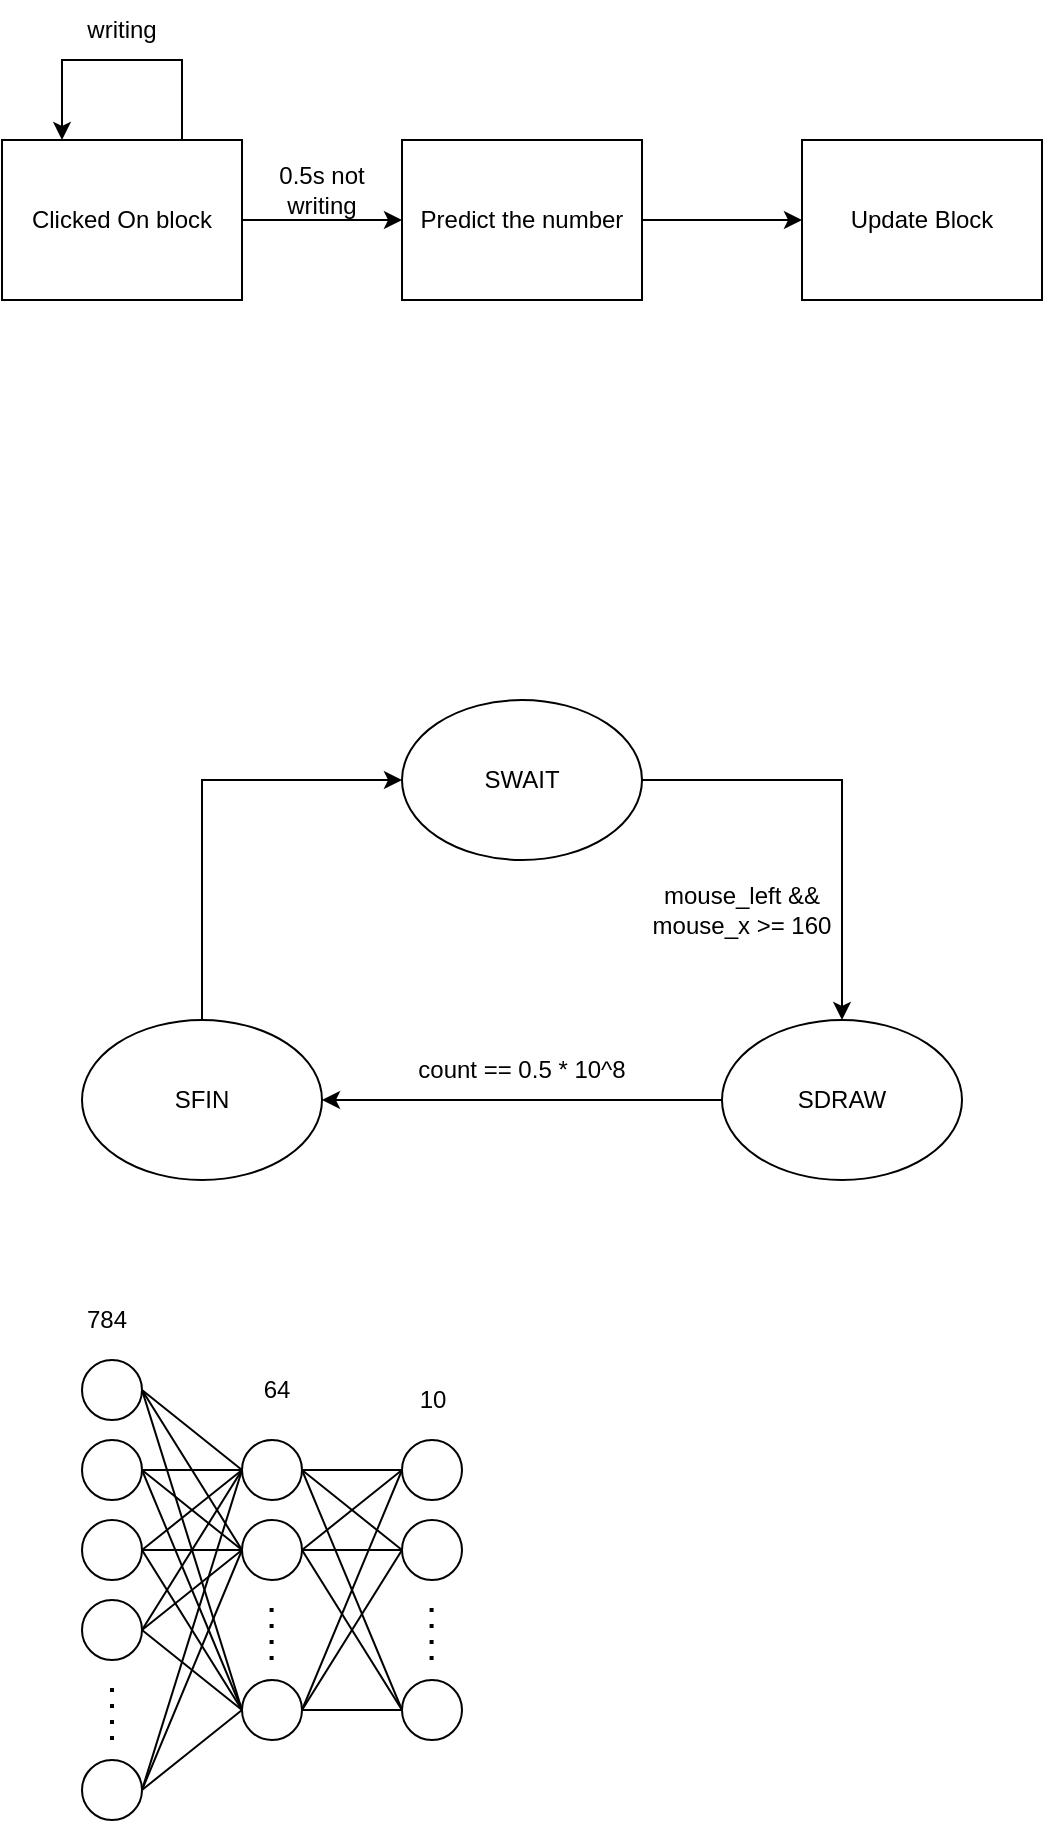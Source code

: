 <mxfile version="15.8.4" type="device" pages="4"><diagram id="uZ_nugMcRNgn9wQSMeLA" name="第1頁"><mxGraphModel dx="1102" dy="865" grid="1" gridSize="10" guides="1" tooltips="1" connect="1" arrows="1" fold="1" page="1" pageScale="1" pageWidth="827" pageHeight="1169" math="0" shadow="0"><root><mxCell id="0"/><mxCell id="1" parent="0"/><mxCell id="Yl3fGqWRJbB92YUmIkMQ-7" style="edgeStyle=orthogonalEdgeStyle;rounded=0;orthogonalLoop=1;jettySize=auto;html=1;exitX=1;exitY=0.5;exitDx=0;exitDy=0;entryX=0;entryY=0.5;entryDx=0;entryDy=0;" parent="1" source="Yl3fGqWRJbB92YUmIkMQ-3" target="Yl3fGqWRJbB92YUmIkMQ-6" edge="1"><mxGeometry relative="1" as="geometry"/></mxCell><mxCell id="Yl3fGqWRJbB92YUmIkMQ-3" value="Clicked On block" style="rounded=0;whiteSpace=wrap;html=1;" parent="1" vertex="1"><mxGeometry x="160" y="160" width="120" height="80" as="geometry"/></mxCell><mxCell id="Yl3fGqWRJbB92YUmIkMQ-4" style="edgeStyle=orthogonalEdgeStyle;rounded=0;orthogonalLoop=1;jettySize=auto;html=1;exitX=0.75;exitY=0;exitDx=0;exitDy=0;entryX=0.25;entryY=0;entryDx=0;entryDy=0;" parent="1" source="Yl3fGqWRJbB92YUmIkMQ-3" target="Yl3fGqWRJbB92YUmIkMQ-3" edge="1"><mxGeometry relative="1" as="geometry"><Array as="points"><mxPoint x="250" y="120"/><mxPoint x="190" y="120"/></Array></mxGeometry></mxCell><mxCell id="Yl3fGqWRJbB92YUmIkMQ-5" value="writing" style="text;html=1;strokeColor=none;fillColor=none;align=center;verticalAlign=middle;whiteSpace=wrap;rounded=0;" parent="1" vertex="1"><mxGeometry x="190" y="90" width="60" height="30" as="geometry"/></mxCell><mxCell id="Yl3fGqWRJbB92YUmIkMQ-10" style="edgeStyle=orthogonalEdgeStyle;rounded=0;orthogonalLoop=1;jettySize=auto;html=1;exitX=1;exitY=0.5;exitDx=0;exitDy=0;entryX=0;entryY=0.5;entryDx=0;entryDy=0;" parent="1" source="Yl3fGqWRJbB92YUmIkMQ-6" target="Yl3fGqWRJbB92YUmIkMQ-9" edge="1"><mxGeometry relative="1" as="geometry"/></mxCell><mxCell id="Yl3fGqWRJbB92YUmIkMQ-6" value="Predict the number" style="rounded=0;whiteSpace=wrap;html=1;" parent="1" vertex="1"><mxGeometry x="360" y="160" width="120" height="80" as="geometry"/></mxCell><mxCell id="Yl3fGqWRJbB92YUmIkMQ-8" value="0.5s not&lt;br&gt;writing" style="text;html=1;strokeColor=none;fillColor=none;align=center;verticalAlign=middle;whiteSpace=wrap;rounded=0;" parent="1" vertex="1"><mxGeometry x="290" y="170" width="60" height="30" as="geometry"/></mxCell><mxCell id="Yl3fGqWRJbB92YUmIkMQ-9" value="Update Block" style="rounded=0;whiteSpace=wrap;html=1;" parent="1" vertex="1"><mxGeometry x="560" y="160" width="120" height="80" as="geometry"/></mxCell><mxCell id="bsn4GVokDagXIQXkHYak-4" style="edgeStyle=orthogonalEdgeStyle;rounded=0;orthogonalLoop=1;jettySize=auto;html=1;exitX=1;exitY=0.5;exitDx=0;exitDy=0;entryX=0.5;entryY=0;entryDx=0;entryDy=0;endArrow=classic;endFill=1;" parent="1" source="bsn4GVokDagXIQXkHYak-1" target="bsn4GVokDagXIQXkHYak-3" edge="1"><mxGeometry relative="1" as="geometry"/></mxCell><mxCell id="bsn4GVokDagXIQXkHYak-1" value="SWAIT" style="ellipse;whiteSpace=wrap;html=1;align=center;" parent="1" vertex="1"><mxGeometry x="360" y="440" width="120" height="80" as="geometry"/></mxCell><mxCell id="bsn4GVokDagXIQXkHYak-6" style="edgeStyle=orthogonalEdgeStyle;rounded=0;orthogonalLoop=1;jettySize=auto;html=1;exitX=0.5;exitY=0;exitDx=0;exitDy=0;entryX=0;entryY=0.5;entryDx=0;entryDy=0;endArrow=classic;endFill=1;" parent="1" source="bsn4GVokDagXIQXkHYak-2" target="bsn4GVokDagXIQXkHYak-1" edge="1"><mxGeometry relative="1" as="geometry"/></mxCell><mxCell id="bsn4GVokDagXIQXkHYak-2" value="SFIN" style="ellipse;whiteSpace=wrap;html=1;align=center;" parent="1" vertex="1"><mxGeometry x="200" y="600" width="120" height="80" as="geometry"/></mxCell><mxCell id="bsn4GVokDagXIQXkHYak-5" style="edgeStyle=orthogonalEdgeStyle;rounded=0;orthogonalLoop=1;jettySize=auto;html=1;exitX=0;exitY=0.5;exitDx=0;exitDy=0;entryX=1;entryY=0.5;entryDx=0;entryDy=0;endArrow=classic;endFill=1;" parent="1" source="bsn4GVokDagXIQXkHYak-3" target="bsn4GVokDagXIQXkHYak-2" edge="1"><mxGeometry relative="1" as="geometry"/></mxCell><mxCell id="bsn4GVokDagXIQXkHYak-3" value="SDRAW" style="ellipse;whiteSpace=wrap;html=1;align=center;" parent="1" vertex="1"><mxGeometry x="520" y="600" width="120" height="80" as="geometry"/></mxCell><mxCell id="bsn4GVokDagXIQXkHYak-7" value="mouse_left &amp;amp;&amp;amp;&lt;br&gt;mouse_x &amp;gt;= 160" style="text;html=1;strokeColor=none;fillColor=none;align=center;verticalAlign=middle;whiteSpace=wrap;rounded=0;" parent="1" vertex="1"><mxGeometry x="480" y="530" width="100" height="30" as="geometry"/></mxCell><mxCell id="bsn4GVokDagXIQXkHYak-8" value="count == 0.5 * 10^8" style="text;html=1;strokeColor=none;fillColor=none;align=center;verticalAlign=middle;whiteSpace=wrap;rounded=0;" parent="1" vertex="1"><mxGeometry x="360" y="610" width="120" height="30" as="geometry"/></mxCell><mxCell id="bsn4GVokDagXIQXkHYak-27" style="rounded=0;orthogonalLoop=1;jettySize=auto;html=1;exitX=1;exitY=0.5;exitDx=0;exitDy=0;entryX=0;entryY=0.5;entryDx=0;entryDy=0;endArrow=none;endFill=0;" parent="1" source="bsn4GVokDagXIQXkHYak-10" target="bsn4GVokDagXIQXkHYak-17" edge="1"><mxGeometry relative="1" as="geometry"/></mxCell><mxCell id="bsn4GVokDagXIQXkHYak-32" style="edgeStyle=none;rounded=0;orthogonalLoop=1;jettySize=auto;html=1;exitX=1;exitY=0.5;exitDx=0;exitDy=0;entryX=0;entryY=0.5;entryDx=0;entryDy=0;endArrow=none;endFill=0;" parent="1" source="bsn4GVokDagXIQXkHYak-10" target="bsn4GVokDagXIQXkHYak-18" edge="1"><mxGeometry relative="1" as="geometry"/></mxCell><mxCell id="bsn4GVokDagXIQXkHYak-33" style="edgeStyle=none;rounded=0;orthogonalLoop=1;jettySize=auto;html=1;exitX=1;exitY=0.5;exitDx=0;exitDy=0;entryX=0;entryY=0.5;entryDx=0;entryDy=0;endArrow=none;endFill=0;" parent="1" source="bsn4GVokDagXIQXkHYak-10" target="bsn4GVokDagXIQXkHYak-20" edge="1"><mxGeometry relative="1" as="geometry"/></mxCell><mxCell id="bsn4GVokDagXIQXkHYak-10" value="" style="ellipse;whiteSpace=wrap;html=1;aspect=fixed;align=center;" parent="1" vertex="1"><mxGeometry x="200" y="770" width="30" height="30" as="geometry"/></mxCell><mxCell id="bsn4GVokDagXIQXkHYak-28" style="edgeStyle=none;rounded=0;orthogonalLoop=1;jettySize=auto;html=1;exitX=1;exitY=0.5;exitDx=0;exitDy=0;entryX=0;entryY=0.5;entryDx=0;entryDy=0;endArrow=none;endFill=0;" parent="1" source="bsn4GVokDagXIQXkHYak-11" target="bsn4GVokDagXIQXkHYak-18" edge="1"><mxGeometry relative="1" as="geometry"/></mxCell><mxCell id="bsn4GVokDagXIQXkHYak-34" style="edgeStyle=none;rounded=0;orthogonalLoop=1;jettySize=auto;html=1;exitX=1;exitY=0.5;exitDx=0;exitDy=0;entryX=0;entryY=0.5;entryDx=0;entryDy=0;endArrow=none;endFill=0;" parent="1" source="bsn4GVokDagXIQXkHYak-11" target="bsn4GVokDagXIQXkHYak-17" edge="1"><mxGeometry relative="1" as="geometry"/></mxCell><mxCell id="bsn4GVokDagXIQXkHYak-35" style="edgeStyle=none;rounded=0;orthogonalLoop=1;jettySize=auto;html=1;exitX=1;exitY=0.5;exitDx=0;exitDy=0;entryX=0;entryY=0.5;entryDx=0;entryDy=0;endArrow=none;endFill=0;" parent="1" source="bsn4GVokDagXIQXkHYak-11" target="bsn4GVokDagXIQXkHYak-20" edge="1"><mxGeometry relative="1" as="geometry"/></mxCell><mxCell id="bsn4GVokDagXIQXkHYak-11" value="" style="ellipse;whiteSpace=wrap;html=1;aspect=fixed;align=center;" parent="1" vertex="1"><mxGeometry x="200" y="810" width="30" height="30" as="geometry"/></mxCell><mxCell id="bsn4GVokDagXIQXkHYak-12" value="" style="ellipse;whiteSpace=wrap;html=1;aspect=fixed;align=center;" parent="1" vertex="1"><mxGeometry x="200" y="850" width="30" height="30" as="geometry"/></mxCell><mxCell id="bsn4GVokDagXIQXkHYak-13" value="" style="ellipse;whiteSpace=wrap;html=1;aspect=fixed;align=center;" parent="1" vertex="1"><mxGeometry x="200" y="890" width="30" height="30" as="geometry"/></mxCell><mxCell id="bsn4GVokDagXIQXkHYak-16" value="" style="ellipse;whiteSpace=wrap;html=1;aspect=fixed;align=center;" parent="1" vertex="1"><mxGeometry x="200" y="970" width="30" height="30" as="geometry"/></mxCell><mxCell id="bsn4GVokDagXIQXkHYak-31" style="edgeStyle=none;rounded=0;orthogonalLoop=1;jettySize=auto;html=1;exitX=0;exitY=0.5;exitDx=0;exitDy=0;entryX=1;entryY=0.5;entryDx=0;entryDy=0;endArrow=none;endFill=0;" parent="1" source="bsn4GVokDagXIQXkHYak-17" target="bsn4GVokDagXIQXkHYak-12" edge="1"><mxGeometry relative="1" as="geometry"/></mxCell><mxCell id="bsn4GVokDagXIQXkHYak-36" style="edgeStyle=none;rounded=0;orthogonalLoop=1;jettySize=auto;html=1;exitX=0;exitY=0.5;exitDx=0;exitDy=0;entryX=1;entryY=0.5;entryDx=0;entryDy=0;endArrow=none;endFill=0;" parent="1" source="bsn4GVokDagXIQXkHYak-17" target="bsn4GVokDagXIQXkHYak-13" edge="1"><mxGeometry relative="1" as="geometry"/></mxCell><mxCell id="bsn4GVokDagXIQXkHYak-37" style="edgeStyle=none;rounded=0;orthogonalLoop=1;jettySize=auto;html=1;exitX=0;exitY=0.5;exitDx=0;exitDy=0;entryX=1;entryY=0.5;entryDx=0;entryDy=0;endArrow=none;endFill=0;" parent="1" source="bsn4GVokDagXIQXkHYak-17" target="bsn4GVokDagXIQXkHYak-16" edge="1"><mxGeometry relative="1" as="geometry"/></mxCell><mxCell id="bsn4GVokDagXIQXkHYak-46" style="edgeStyle=none;rounded=0;orthogonalLoop=1;jettySize=auto;html=1;exitX=1;exitY=0.5;exitDx=0;exitDy=0;entryX=0;entryY=0.5;entryDx=0;entryDy=0;endArrow=none;endFill=0;" parent="1" source="bsn4GVokDagXIQXkHYak-17" target="bsn4GVokDagXIQXkHYak-21" edge="1"><mxGeometry relative="1" as="geometry"/></mxCell><mxCell id="bsn4GVokDagXIQXkHYak-47" style="edgeStyle=none;rounded=0;orthogonalLoop=1;jettySize=auto;html=1;exitX=1;exitY=0.5;exitDx=0;exitDy=0;entryX=0;entryY=0.5;entryDx=0;entryDy=0;endArrow=none;endFill=0;" parent="1" source="bsn4GVokDagXIQXkHYak-17" target="bsn4GVokDagXIQXkHYak-22" edge="1"><mxGeometry relative="1" as="geometry"/></mxCell><mxCell id="bsn4GVokDagXIQXkHYak-48" style="edgeStyle=none;rounded=0;orthogonalLoop=1;jettySize=auto;html=1;exitX=1;exitY=0.5;exitDx=0;exitDy=0;entryX=0;entryY=0.5;entryDx=0;entryDy=0;endArrow=none;endFill=0;" parent="1" source="bsn4GVokDagXIQXkHYak-17" target="bsn4GVokDagXIQXkHYak-23" edge="1"><mxGeometry relative="1" as="geometry"/></mxCell><mxCell id="bsn4GVokDagXIQXkHYak-17" value="" style="ellipse;whiteSpace=wrap;html=1;aspect=fixed;align=center;" parent="1" vertex="1"><mxGeometry x="280" y="810" width="30" height="30" as="geometry"/></mxCell><mxCell id="bsn4GVokDagXIQXkHYak-38" style="edgeStyle=none;rounded=0;orthogonalLoop=1;jettySize=auto;html=1;exitX=0;exitY=0.5;exitDx=0;exitDy=0;entryX=1;entryY=0.5;entryDx=0;entryDy=0;endArrow=none;endFill=0;" parent="1" source="bsn4GVokDagXIQXkHYak-18" target="bsn4GVokDagXIQXkHYak-12" edge="1"><mxGeometry relative="1" as="geometry"/></mxCell><mxCell id="bsn4GVokDagXIQXkHYak-41" style="edgeStyle=none;rounded=0;orthogonalLoop=1;jettySize=auto;html=1;exitX=0;exitY=0.5;exitDx=0;exitDy=0;entryX=1;entryY=0.5;entryDx=0;entryDy=0;endArrow=none;endFill=0;" parent="1" source="bsn4GVokDagXIQXkHYak-18" target="bsn4GVokDagXIQXkHYak-13" edge="1"><mxGeometry relative="1" as="geometry"/></mxCell><mxCell id="bsn4GVokDagXIQXkHYak-42" style="edgeStyle=none;rounded=0;orthogonalLoop=1;jettySize=auto;html=1;exitX=0;exitY=0.5;exitDx=0;exitDy=0;entryX=1;entryY=0.5;entryDx=0;entryDy=0;endArrow=none;endFill=0;" parent="1" source="bsn4GVokDagXIQXkHYak-18" target="bsn4GVokDagXIQXkHYak-16" edge="1"><mxGeometry relative="1" as="geometry"/></mxCell><mxCell id="bsn4GVokDagXIQXkHYak-49" style="edgeStyle=none;rounded=0;orthogonalLoop=1;jettySize=auto;html=1;exitX=1;exitY=0.5;exitDx=0;exitDy=0;entryX=0;entryY=0.5;entryDx=0;entryDy=0;endArrow=none;endFill=0;" parent="1" source="bsn4GVokDagXIQXkHYak-18" target="bsn4GVokDagXIQXkHYak-21" edge="1"><mxGeometry relative="1" as="geometry"/></mxCell><mxCell id="bsn4GVokDagXIQXkHYak-50" style="edgeStyle=none;rounded=0;orthogonalLoop=1;jettySize=auto;html=1;exitX=1;exitY=0.5;exitDx=0;exitDy=0;entryX=0;entryY=0.5;entryDx=0;entryDy=0;endArrow=none;endFill=0;" parent="1" source="bsn4GVokDagXIQXkHYak-18" target="bsn4GVokDagXIQXkHYak-22" edge="1"><mxGeometry relative="1" as="geometry"/></mxCell><mxCell id="bsn4GVokDagXIQXkHYak-51" style="edgeStyle=none;rounded=0;orthogonalLoop=1;jettySize=auto;html=1;exitX=1;exitY=0.5;exitDx=0;exitDy=0;entryX=0;entryY=0.5;entryDx=0;entryDy=0;endArrow=none;endFill=0;" parent="1" source="bsn4GVokDagXIQXkHYak-18" target="bsn4GVokDagXIQXkHYak-23" edge="1"><mxGeometry relative="1" as="geometry"/></mxCell><mxCell id="bsn4GVokDagXIQXkHYak-18" value="" style="ellipse;whiteSpace=wrap;html=1;aspect=fixed;align=center;" parent="1" vertex="1"><mxGeometry x="280" y="850" width="30" height="30" as="geometry"/></mxCell><mxCell id="bsn4GVokDagXIQXkHYak-43" style="edgeStyle=none;rounded=0;orthogonalLoop=1;jettySize=auto;html=1;exitX=0;exitY=0.5;exitDx=0;exitDy=0;entryX=1;entryY=0.5;entryDx=0;entryDy=0;endArrow=none;endFill=0;" parent="1" source="bsn4GVokDagXIQXkHYak-20" target="bsn4GVokDagXIQXkHYak-13" edge="1"><mxGeometry relative="1" as="geometry"/></mxCell><mxCell id="bsn4GVokDagXIQXkHYak-44" style="edgeStyle=none;rounded=0;orthogonalLoop=1;jettySize=auto;html=1;exitX=0;exitY=0.5;exitDx=0;exitDy=0;entryX=1;entryY=0.5;entryDx=0;entryDy=0;endArrow=none;endFill=0;" parent="1" source="bsn4GVokDagXIQXkHYak-20" target="bsn4GVokDagXIQXkHYak-12" edge="1"><mxGeometry relative="1" as="geometry"/></mxCell><mxCell id="bsn4GVokDagXIQXkHYak-45" style="edgeStyle=none;rounded=0;orthogonalLoop=1;jettySize=auto;html=1;exitX=0;exitY=0.5;exitDx=0;exitDy=0;entryX=1;entryY=0.5;entryDx=0;entryDy=0;endArrow=none;endFill=0;" parent="1" source="bsn4GVokDagXIQXkHYak-20" target="bsn4GVokDagXIQXkHYak-16" edge="1"><mxGeometry relative="1" as="geometry"/></mxCell><mxCell id="bsn4GVokDagXIQXkHYak-52" style="edgeStyle=none;rounded=0;orthogonalLoop=1;jettySize=auto;html=1;exitX=1;exitY=0.5;exitDx=0;exitDy=0;entryX=0;entryY=0.5;entryDx=0;entryDy=0;endArrow=none;endFill=0;" parent="1" source="bsn4GVokDagXIQXkHYak-20" target="bsn4GVokDagXIQXkHYak-23" edge="1"><mxGeometry relative="1" as="geometry"/></mxCell><mxCell id="bsn4GVokDagXIQXkHYak-53" style="edgeStyle=none;rounded=0;orthogonalLoop=1;jettySize=auto;html=1;exitX=1;exitY=0.5;exitDx=0;exitDy=0;entryX=0;entryY=0.5;entryDx=0;entryDy=0;endArrow=none;endFill=0;" parent="1" source="bsn4GVokDagXIQXkHYak-20" target="bsn4GVokDagXIQXkHYak-22" edge="1"><mxGeometry relative="1" as="geometry"/></mxCell><mxCell id="bsn4GVokDagXIQXkHYak-54" style="edgeStyle=none;rounded=0;orthogonalLoop=1;jettySize=auto;html=1;exitX=1;exitY=0.5;exitDx=0;exitDy=0;entryX=0;entryY=0.5;entryDx=0;entryDy=0;endArrow=none;endFill=0;" parent="1" source="bsn4GVokDagXIQXkHYak-20" target="bsn4GVokDagXIQXkHYak-21" edge="1"><mxGeometry relative="1" as="geometry"/></mxCell><mxCell id="bsn4GVokDagXIQXkHYak-20" value="" style="ellipse;whiteSpace=wrap;html=1;aspect=fixed;align=center;" parent="1" vertex="1"><mxGeometry x="280" y="930" width="30" height="30" as="geometry"/></mxCell><mxCell id="bsn4GVokDagXIQXkHYak-21" value="" style="ellipse;whiteSpace=wrap;html=1;aspect=fixed;align=center;" parent="1" vertex="1"><mxGeometry x="360" y="810" width="30" height="30" as="geometry"/></mxCell><mxCell id="bsn4GVokDagXIQXkHYak-22" value="" style="ellipse;whiteSpace=wrap;html=1;aspect=fixed;align=center;" parent="1" vertex="1"><mxGeometry x="360" y="850" width="30" height="30" as="geometry"/></mxCell><mxCell id="bsn4GVokDagXIQXkHYak-23" value="" style="ellipse;whiteSpace=wrap;html=1;aspect=fixed;align=center;" parent="1" vertex="1"><mxGeometry x="360" y="930" width="30" height="30" as="geometry"/></mxCell><mxCell id="bsn4GVokDagXIQXkHYak-24" value="" style="endArrow=none;dashed=1;html=1;dashPattern=1 3;strokeWidth=2;rounded=0;" parent="1" edge="1"><mxGeometry width="50" height="50" relative="1" as="geometry"><mxPoint x="215" y="960" as="sourcePoint"/><mxPoint x="215" y="930" as="targetPoint"/></mxGeometry></mxCell><mxCell id="bsn4GVokDagXIQXkHYak-25" value="" style="endArrow=none;dashed=1;html=1;dashPattern=1 3;strokeWidth=2;rounded=0;" parent="1" edge="1"><mxGeometry width="50" height="50" relative="1" as="geometry"><mxPoint x="294.8" y="920" as="sourcePoint"/><mxPoint x="294.8" y="890" as="targetPoint"/></mxGeometry></mxCell><mxCell id="bsn4GVokDagXIQXkHYak-26" value="" style="endArrow=none;dashed=1;html=1;dashPattern=1 3;strokeWidth=2;rounded=0;" parent="1" edge="1"><mxGeometry width="50" height="50" relative="1" as="geometry"><mxPoint x="374.8" y="920" as="sourcePoint"/><mxPoint x="374.8" y="890" as="targetPoint"/></mxGeometry></mxCell><mxCell id="bsn4GVokDagXIQXkHYak-55" value="784" style="text;html=1;strokeColor=none;fillColor=none;align=center;verticalAlign=middle;whiteSpace=wrap;rounded=0;" parent="1" vertex="1"><mxGeometry x="190" y="740" width="45" height="20" as="geometry"/></mxCell><mxCell id="bsn4GVokDagXIQXkHYak-56" value="64" style="text;html=1;strokeColor=none;fillColor=none;align=center;verticalAlign=middle;whiteSpace=wrap;rounded=0;" parent="1" vertex="1"><mxGeometry x="275" y="775" width="45" height="20" as="geometry"/></mxCell><mxCell id="bsn4GVokDagXIQXkHYak-57" value="10" style="text;html=1;strokeColor=none;fillColor=none;align=center;verticalAlign=middle;whiteSpace=wrap;rounded=0;" parent="1" vertex="1"><mxGeometry x="352.5" y="780" width="45" height="20" as="geometry"/></mxCell></root></mxGraphModel></diagram><diagram id="MfE-vGkzegpPQY3ybefm" name="第2頁"><mxGraphModel dx="1102" dy="865" grid="1" gridSize="10" guides="1" tooltips="1" connect="1" arrows="1" fold="1" page="1" pageScale="1" pageWidth="827" pageHeight="1169" math="0" shadow="0"><root><mxCell id="5IgZtNeHiROsO6S_adAN-0"/><mxCell id="5IgZtNeHiROsO6S_adAN-1" parent="5IgZtNeHiROsO6S_adAN-0"/><mxCell id="5IgZtNeHiROsO6S_adAN-2" value="Mouse&lt;br&gt;Track" style="rounded=0;whiteSpace=wrap;html=1;" parent="5IgZtNeHiROsO6S_adAN-1" vertex="1"><mxGeometry x="160" y="120" width="200" height="160" as="geometry"/></mxCell><mxCell id="5IgZtNeHiROsO6S_adAN-3" value="mouse_x" style="text;html=1;strokeColor=none;fillColor=none;align=left;verticalAlign=middle;whiteSpace=wrap;rounded=0;" parent="5IgZtNeHiROsO6S_adAN-1" vertex="1"><mxGeometry x="160" y="130" width="20" height="20" as="geometry"/></mxCell><mxCell id="5IgZtNeHiROsO6S_adAN-4" value="mouse_y" style="text;html=1;strokeColor=none;fillColor=none;align=left;verticalAlign=middle;whiteSpace=wrap;rounded=0;" parent="5IgZtNeHiROsO6S_adAN-1" vertex="1"><mxGeometry x="160" y="160" width="20" height="20" as="geometry"/></mxCell><mxCell id="5IgZtNeHiROsO6S_adAN-5" value="mouse_left" style="text;html=1;strokeColor=none;fillColor=none;align=left;verticalAlign=middle;whiteSpace=wrap;rounded=0;" parent="5IgZtNeHiROsO6S_adAN-1" vertex="1"><mxGeometry x="160" y="190" width="20" height="20" as="geometry"/></mxCell><mxCell id="5IgZtNeHiROsO6S_adAN-37" style="edgeStyle=orthogonalEdgeStyle;rounded=0;orthogonalLoop=1;jettySize=auto;html=1;exitX=1;exitY=0.5;exitDx=0;exitDy=0;entryX=0;entryY=0.5;entryDx=0;entryDy=0;endArrow=none;endFill=0;" parent="5IgZtNeHiROsO6S_adAN-1" source="5IgZtNeHiROsO6S_adAN-6" target="5IgZtNeHiROsO6S_adAN-30" edge="1"><mxGeometry relative="1" as="geometry"><Array as="points"><mxPoint x="410" y="150"/><mxPoint x="410" y="390"/></Array></mxGeometry></mxCell><mxCell id="5IgZtNeHiROsO6S_adAN-6" value="valid" style="text;html=1;strokeColor=none;fillColor=none;align=right;verticalAlign=middle;whiteSpace=wrap;rounded=0;" parent="5IgZtNeHiROsO6S_adAN-1" vertex="1"><mxGeometry x="340" y="140" width="20" height="20" as="geometry"/></mxCell><mxCell id="5IgZtNeHiROsO6S_adAN-38" style="edgeStyle=orthogonalEdgeStyle;rounded=0;orthogonalLoop=1;jettySize=auto;html=1;exitX=1;exitY=0.5;exitDx=0;exitDy=0;entryX=0;entryY=0.5;entryDx=0;entryDy=0;endArrow=none;endFill=0;" parent="5IgZtNeHiROsO6S_adAN-1" source="5IgZtNeHiROsO6S_adAN-7" target="5IgZtNeHiROsO6S_adAN-31" edge="1"><mxGeometry relative="1" as="geometry"/></mxCell><mxCell id="5IgZtNeHiROsO6S_adAN-7" value="track" style="text;html=1;strokeColor=none;fillColor=none;align=right;verticalAlign=middle;whiteSpace=wrap;rounded=0;" parent="5IgZtNeHiROsO6S_adAN-1" vertex="1"><mxGeometry x="340" y="160" width="20" height="20" as="geometry"/></mxCell><mxCell id="5IgZtNeHiROsO6S_adAN-8" value="block_x" style="text;html=1;strokeColor=none;fillColor=none;align=right;verticalAlign=middle;whiteSpace=wrap;rounded=0;" parent="5IgZtNeHiROsO6S_adAN-1" vertex="1"><mxGeometry x="340" y="180" width="20" height="20" as="geometry"/></mxCell><mxCell id="5IgZtNeHiROsO6S_adAN-9" value="block_y" style="text;html=1;strokeColor=none;fillColor=none;align=right;verticalAlign=middle;whiteSpace=wrap;rounded=0;" parent="5IgZtNeHiROsO6S_adAN-1" vertex="1"><mxGeometry x="340" y="200" width="20" height="20" as="geometry"/></mxCell><mxCell id="5IgZtNeHiROsO6S_adAN-34" style="edgeStyle=orthogonalEdgeStyle;rounded=0;orthogonalLoop=1;jettySize=auto;html=1;exitX=1;exitY=0.5;exitDx=0;exitDy=0;entryX=0;entryY=0.5;entryDx=0;entryDy=0;endArrow=none;endFill=0;" parent="5IgZtNeHiROsO6S_adAN-1" source="5IgZtNeHiROsO6S_adAN-10" target="5IgZtNeHiROsO6S_adAN-22" edge="1"><mxGeometry relative="1" as="geometry"><Array as="points"><mxPoint x="430" y="230"/><mxPoint x="430" y="215"/></Array></mxGeometry></mxCell><mxCell id="5IgZtNeHiROsO6S_adAN-10" value="block_x_pos" style="text;html=1;strokeColor=none;fillColor=none;align=right;verticalAlign=middle;whiteSpace=wrap;rounded=0;" parent="5IgZtNeHiROsO6S_adAN-1" vertex="1"><mxGeometry x="340" y="220" width="20" height="20" as="geometry"/></mxCell><mxCell id="5IgZtNeHiROsO6S_adAN-35" style="edgeStyle=orthogonalEdgeStyle;rounded=0;orthogonalLoop=1;jettySize=auto;html=1;exitX=1;exitY=0.5;exitDx=0;exitDy=0;entryX=0;entryY=0.5;entryDx=0;entryDy=0;endArrow=none;endFill=0;" parent="5IgZtNeHiROsO6S_adAN-1" source="5IgZtNeHiROsO6S_adAN-11" target="5IgZtNeHiROsO6S_adAN-23" edge="1"><mxGeometry relative="1" as="geometry"><Array as="points"><mxPoint x="430" y="250"/><mxPoint x="430" y="245"/></Array></mxGeometry></mxCell><mxCell id="5IgZtNeHiROsO6S_adAN-11" value="block_y_pos" style="text;html=1;strokeColor=none;fillColor=none;align=right;verticalAlign=middle;whiteSpace=wrap;rounded=0;" parent="5IgZtNeHiROsO6S_adAN-1" vertex="1"><mxGeometry x="340" y="240" width="20" height="20" as="geometry"/></mxCell><mxCell id="5IgZtNeHiROsO6S_adAN-12" value="clk" style="text;html=1;strokeColor=none;fillColor=none;align=center;verticalAlign=middle;whiteSpace=wrap;rounded=0;" parent="5IgZtNeHiROsO6S_adAN-1" vertex="1"><mxGeometry x="160" y="220" width="20" height="20" as="geometry"/></mxCell><mxCell id="5IgZtNeHiROsO6S_adAN-13" value="rst" style="text;html=1;strokeColor=none;fillColor=none;align=center;verticalAlign=middle;whiteSpace=wrap;rounded=0;" parent="5IgZtNeHiROsO6S_adAN-1" vertex="1"><mxGeometry x="160" y="250" width="20" height="20" as="geometry"/></mxCell><mxCell id="5IgZtNeHiROsO6S_adAN-14" value="Mouse&lt;br&gt;Track&lt;br&gt;Display" style="rounded=0;whiteSpace=wrap;html=1;align=center;" parent="5IgZtNeHiROsO6S_adAN-1" vertex="1"><mxGeometry x="480" y="120" width="200" height="160" as="geometry"/></mxCell><mxCell id="5IgZtNeHiROsO6S_adAN-20" value="rgb" style="text;html=1;strokeColor=none;fillColor=none;align=center;verticalAlign=middle;whiteSpace=wrap;rounded=0;" parent="5IgZtNeHiROsO6S_adAN-1" vertex="1"><mxGeometry x="660" y="150" width="20" height="20" as="geometry"/></mxCell><mxCell id="5IgZtNeHiROsO6S_adAN-21" value="en" style="text;html=1;strokeColor=none;fillColor=none;align=center;verticalAlign=middle;whiteSpace=wrap;rounded=0;" parent="5IgZtNeHiROsO6S_adAN-1" vertex="1"><mxGeometry x="660" y="180" width="20" height="20" as="geometry"/></mxCell><mxCell id="5IgZtNeHiROsO6S_adAN-22" value="block_x_pos" style="text;html=1;strokeColor=none;fillColor=none;align=left;verticalAlign=middle;whiteSpace=wrap;rounded=0;" parent="5IgZtNeHiROsO6S_adAN-1" vertex="1"><mxGeometry x="480" y="205" width="20" height="20" as="geometry"/></mxCell><mxCell id="5IgZtNeHiROsO6S_adAN-23" value="block_y_pos" style="text;html=1;strokeColor=none;fillColor=none;align=left;verticalAlign=middle;whiteSpace=wrap;rounded=0;" parent="5IgZtNeHiROsO6S_adAN-1" vertex="1"><mxGeometry x="480" y="235" width="20" height="20" as="geometry"/></mxCell><mxCell id="5IgZtNeHiROsO6S_adAN-25" value="h_count" style="text;html=1;strokeColor=none;fillColor=none;align=left;verticalAlign=middle;whiteSpace=wrap;rounded=0;" parent="5IgZtNeHiROsO6S_adAN-1" vertex="1"><mxGeometry x="480" y="145" width="20" height="20" as="geometry"/></mxCell><mxCell id="5IgZtNeHiROsO6S_adAN-26" value="v_count" style="text;html=1;strokeColor=none;fillColor=none;align=left;verticalAlign=middle;whiteSpace=wrap;rounded=0;" parent="5IgZtNeHiROsO6S_adAN-1" vertex="1"><mxGeometry x="480" y="175" width="20" height="20" as="geometry"/></mxCell><mxCell id="5IgZtNeHiROsO6S_adAN-27" value="Predict" style="rounded=0;whiteSpace=wrap;html=1;align=center;" parent="5IgZtNeHiROsO6S_adAN-1" vertex="1"><mxGeometry x="480" y="320" width="200" height="120" as="geometry"/></mxCell><mxCell id="5IgZtNeHiROsO6S_adAN-28" value="clk" style="text;html=1;strokeColor=none;fillColor=none;align=left;verticalAlign=middle;whiteSpace=wrap;rounded=0;" parent="5IgZtNeHiROsO6S_adAN-1" vertex="1"><mxGeometry x="480" y="340" width="20" height="20" as="geometry"/></mxCell><mxCell id="5IgZtNeHiROsO6S_adAN-29" value="rst" style="text;html=1;strokeColor=none;fillColor=none;align=left;verticalAlign=middle;whiteSpace=wrap;rounded=0;" parent="5IgZtNeHiROsO6S_adAN-1" vertex="1"><mxGeometry x="480" y="360" width="20" height="20" as="geometry"/></mxCell><mxCell id="5IgZtNeHiROsO6S_adAN-30" value="start" style="text;html=1;strokeColor=none;fillColor=none;align=left;verticalAlign=middle;whiteSpace=wrap;rounded=0;" parent="5IgZtNeHiROsO6S_adAN-1" vertex="1"><mxGeometry x="480" y="380" width="20" height="20" as="geometry"/></mxCell><mxCell id="5IgZtNeHiROsO6S_adAN-31" value="track" style="text;html=1;strokeColor=none;fillColor=none;align=left;verticalAlign=middle;whiteSpace=wrap;rounded=0;" parent="5IgZtNeHiROsO6S_adAN-1" vertex="1"><mxGeometry x="480" y="400" width="20" height="20" as="geometry"/></mxCell><mxCell id="5IgZtNeHiROsO6S_adAN-32" value="number" style="text;html=1;strokeColor=none;fillColor=none;align=right;verticalAlign=middle;whiteSpace=wrap;rounded=0;" parent="5IgZtNeHiROsO6S_adAN-1" vertex="1"><mxGeometry x="660" y="350" width="20" height="20" as="geometry"/></mxCell><mxCell id="5IgZtNeHiROsO6S_adAN-33" value="finish" style="text;html=1;strokeColor=none;fillColor=none;align=right;verticalAlign=middle;whiteSpace=wrap;rounded=0;" parent="5IgZtNeHiROsO6S_adAN-1" vertex="1"><mxGeometry x="660" y="390" width="20" height="20" as="geometry"/></mxCell></root></mxGraphModel></diagram><diagram id="6VDyUFP6ChUrog40zLdF" name="第3頁"><mxGraphModel dx="1102" dy="865" grid="1" gridSize="10" guides="1" tooltips="1" connect="1" arrows="1" fold="1" page="1" pageScale="1" pageWidth="827" pageHeight="1169" math="0" shadow="0"><root><mxCell id="8fDGXqizSNTWcCIrMa0M-0"/><mxCell id="8fDGXqizSNTWcCIrMa0M-1" parent="8fDGXqizSNTWcCIrMa0M-0"/><mxCell id="8fDGXqizSNTWcCIrMa0M-18" style="edgeStyle=orthogonalEdgeStyle;rounded=0;orthogonalLoop=1;jettySize=auto;html=1;exitX=1;exitY=0.5;exitDx=0;exitDy=0;entryX=0.5;entryY=0;entryDx=0;entryDy=0;" edge="1" parent="8fDGXqizSNTWcCIrMa0M-1" source="8fDGXqizSNTWcCIrMa0M-2" target="8fDGXqizSNTWcCIrMa0M-3"><mxGeometry relative="1" as="geometry"/></mxCell><mxCell id="8fDGXqizSNTWcCIrMa0M-2" value="SWAIT" style="ellipse;whiteSpace=wrap;html=1;" vertex="1" parent="8fDGXqizSNTWcCIrMa0M-1"><mxGeometry x="360" y="160" width="120" height="80" as="geometry"/></mxCell><mxCell id="8fDGXqizSNTWcCIrMa0M-21" style="edgeStyle=orthogonalEdgeStyle;rounded=0;orthogonalLoop=1;jettySize=auto;html=1;exitX=0.5;exitY=1;exitDx=0;exitDy=0;entryX=0.5;entryY=0;entryDx=0;entryDy=0;" edge="1" parent="8fDGXqizSNTWcCIrMa0M-1" source="8fDGXqizSNTWcCIrMa0M-3" target="8fDGXqizSNTWcCIrMa0M-4"><mxGeometry relative="1" as="geometry"/></mxCell><mxCell id="8fDGXqizSNTWcCIrMa0M-3" value="SKERN1" style="ellipse;whiteSpace=wrap;html=1;" vertex="1" parent="8fDGXqizSNTWcCIrMa0M-1"><mxGeometry x="510" y="220" width="120" height="80" as="geometry"/></mxCell><mxCell id="8fDGXqizSNTWcCIrMa0M-26" style="edgeStyle=orthogonalEdgeStyle;rounded=0;orthogonalLoop=1;jettySize=auto;html=1;exitX=1;exitY=1;exitDx=0;exitDy=0;entryX=1;entryY=0.5;entryDx=0;entryDy=0;" edge="1" parent="8fDGXqizSNTWcCIrMa0M-1" source="8fDGXqizSNTWcCIrMa0M-4" target="8fDGXqizSNTWcCIrMa0M-5"><mxGeometry relative="1" as="geometry"/></mxCell><mxCell id="8fDGXqizSNTWcCIrMa0M-4" value="SBIAS1" style="ellipse;whiteSpace=wrap;html=1;" vertex="1" parent="8fDGXqizSNTWcCIrMa0M-1"><mxGeometry x="510" y="340" width="120" height="80" as="geometry"/></mxCell><mxCell id="8fDGXqizSNTWcCIrMa0M-27" style="edgeStyle=orthogonalEdgeStyle;rounded=0;orthogonalLoop=1;jettySize=auto;html=1;exitX=0;exitY=0.5;exitDx=0;exitDy=0;entryX=1;entryY=0.5;entryDx=0;entryDy=0;" edge="1" parent="8fDGXqizSNTWcCIrMa0M-1" source="8fDGXqizSNTWcCIrMa0M-5" target="8fDGXqizSNTWcCIrMa0M-6"><mxGeometry relative="1" as="geometry"/></mxCell><mxCell id="8fDGXqizSNTWcCIrMa0M-5" value="SRELU1" style="ellipse;whiteSpace=wrap;html=1;" vertex="1" parent="8fDGXqizSNTWcCIrMa0M-1"><mxGeometry x="440" y="440" width="120" height="80" as="geometry"/></mxCell><mxCell id="8fDGXqizSNTWcCIrMa0M-28" style="edgeStyle=orthogonalEdgeStyle;rounded=0;orthogonalLoop=1;jettySize=auto;html=1;exitX=0;exitY=0.5;exitDx=0;exitDy=0;entryX=0;entryY=1;entryDx=0;entryDy=0;" edge="1" parent="8fDGXqizSNTWcCIrMa0M-1" source="8fDGXqizSNTWcCIrMa0M-6" target="8fDGXqizSNTWcCIrMa0M-16"><mxGeometry relative="1" as="geometry"/></mxCell><mxCell id="8fDGXqizSNTWcCIrMa0M-6" value="SKERN2" style="ellipse;whiteSpace=wrap;html=1;" vertex="1" parent="8fDGXqizSNTWcCIrMa0M-1"><mxGeometry x="280" y="440" width="120" height="80" as="geometry"/></mxCell><mxCell id="8fDGXqizSNTWcCIrMa0M-24" style="edgeStyle=orthogonalEdgeStyle;rounded=0;orthogonalLoop=1;jettySize=auto;html=1;exitX=0.5;exitY=0;exitDx=0;exitDy=0;entryX=0.5;entryY=1;entryDx=0;entryDy=0;" edge="1" parent="8fDGXqizSNTWcCIrMa0M-1" source="8fDGXqizSNTWcCIrMa0M-16" target="8fDGXqizSNTWcCIrMa0M-17"><mxGeometry relative="1" as="geometry"/></mxCell><mxCell id="8fDGXqizSNTWcCIrMa0M-16" value="SBIAS2" style="ellipse;whiteSpace=wrap;html=1;" vertex="1" parent="8fDGXqizSNTWcCIrMa0M-1"><mxGeometry x="210" y="340" width="120" height="80" as="geometry"/></mxCell><mxCell id="8fDGXqizSNTWcCIrMa0M-23" style="edgeStyle=orthogonalEdgeStyle;rounded=0;orthogonalLoop=1;jettySize=auto;html=1;exitX=0.5;exitY=0;exitDx=0;exitDy=0;entryX=0;entryY=0.5;entryDx=0;entryDy=0;" edge="1" parent="8fDGXqizSNTWcCIrMa0M-1" source="8fDGXqizSNTWcCIrMa0M-17" target="8fDGXqizSNTWcCIrMa0M-2"><mxGeometry relative="1" as="geometry"/></mxCell><mxCell id="8fDGXqizSNTWcCIrMa0M-17" value="SFIN" style="ellipse;whiteSpace=wrap;html=1;" vertex="1" parent="8fDGXqizSNTWcCIrMa0M-1"><mxGeometry x="210" y="220" width="120" height="80" as="geometry"/></mxCell><mxCell id="8fDGXqizSNTWcCIrMa0M-29" value="start" style="text;html=1;strokeColor=none;fillColor=none;align=center;verticalAlign=middle;whiteSpace=wrap;rounded=0;" vertex="1" parent="8fDGXqizSNTWcCIrMa0M-1"><mxGeometry x="500" y="170" width="60" height="30" as="geometry"/></mxCell><mxCell id="8fDGXqizSNTWcCIrMa0M-30" value="address == k1+1" style="text;html=1;strokeColor=none;fillColor=none;align=left;verticalAlign=middle;whiteSpace=wrap;rounded=0;" vertex="1" parent="8fDGXqizSNTWcCIrMa0M-1"><mxGeometry x="570" y="300" width="110" height="30" as="geometry"/></mxCell><mxCell id="8fDGXqizSNTWcCIrMa0M-31" value="&amp;nbsp;address == b1+1" style="text;html=1;strokeColor=none;fillColor=none;align=left;verticalAlign=middle;whiteSpace=wrap;rounded=0;" vertex="1" parent="8fDGXqizSNTWcCIrMa0M-1"><mxGeometry x="610" y="410" width="110" height="30" as="geometry"/></mxCell><mxCell id="8fDGXqizSNTWcCIrMa0M-32" value="&amp;nbsp;address == k2+2&amp;nbsp;" style="text;html=1;strokeColor=none;fillColor=none;align=right;verticalAlign=middle;whiteSpace=wrap;rounded=0;" vertex="1" parent="8fDGXqizSNTWcCIrMa0M-1"><mxGeometry x="120" y="420" width="110" height="30" as="geometry"/></mxCell><mxCell id="8fDGXqizSNTWcCIrMa0M-33" value="&amp;nbsp;address == b2+1" style="text;html=1;strokeColor=none;fillColor=none;align=right;verticalAlign=middle;whiteSpace=wrap;rounded=0;" vertex="1" parent="8fDGXqizSNTWcCIrMa0M-1"><mxGeometry x="160" y="300" width="110" height="30" as="geometry"/></mxCell></root></mxGraphModel></diagram><diagram id="O-IuEz2DS7g99inFUEKX" name="第4頁"><mxGraphModel dx="1102" dy="865" grid="1" gridSize="10" guides="1" tooltips="1" connect="1" arrows="1" fold="1" page="1" pageScale="1" pageWidth="827" pageHeight="1169" math="0" shadow="0"><root><mxCell id="aouPTOYf-tI7M12p7ae1-0"/><mxCell id="aouPTOYf-tI7M12p7ae1-1" parent="aouPTOYf-tI7M12p7ae1-0"/><mxCell id="aouPTOYf-tI7M12p7ae1-6" style="edgeStyle=orthogonalEdgeStyle;rounded=0;orthogonalLoop=1;jettySize=auto;html=1;exitX=1;exitY=0.5;exitDx=0;exitDy=0;entryX=0.5;entryY=0;entryDx=0;entryDy=0;" edge="1" parent="aouPTOYf-tI7M12p7ae1-1" source="aouPTOYf-tI7M12p7ae1-2" target="aouPTOYf-tI7M12p7ae1-3"><mxGeometry relative="1" as="geometry"/></mxCell><mxCell id="aouPTOYf-tI7M12p7ae1-2" value="SWAIT" style="ellipse;whiteSpace=wrap;html=1;align=center;" vertex="1" parent="aouPTOYf-tI7M12p7ae1-1"><mxGeometry x="360" y="160" width="120" height="80" as="geometry"/></mxCell><mxCell id="aouPTOYf-tI7M12p7ae1-7" style="edgeStyle=orthogonalEdgeStyle;rounded=0;orthogonalLoop=1;jettySize=auto;html=1;exitX=0;exitY=0.5;exitDx=0;exitDy=0;entryX=1;entryY=0.5;entryDx=0;entryDy=0;" edge="1" parent="aouPTOYf-tI7M12p7ae1-1" source="aouPTOYf-tI7M12p7ae1-3" target="aouPTOYf-tI7M12p7ae1-5"><mxGeometry relative="1" as="geometry"/></mxCell><mxCell id="aouPTOYf-tI7M12p7ae1-3" value="SGAME" style="ellipse;whiteSpace=wrap;html=1;align=center;" vertex="1" parent="aouPTOYf-tI7M12p7ae1-1"><mxGeometry x="480" y="280" width="120" height="80" as="geometry"/></mxCell><mxCell id="aouPTOYf-tI7M12p7ae1-8" style="edgeStyle=orthogonalEdgeStyle;rounded=0;orthogonalLoop=1;jettySize=auto;html=1;exitX=0.5;exitY=0;exitDx=0;exitDy=0;entryX=0;entryY=0.5;entryDx=0;entryDy=0;" edge="1" parent="aouPTOYf-tI7M12p7ae1-1" source="aouPTOYf-tI7M12p7ae1-5" target="aouPTOYf-tI7M12p7ae1-2"><mxGeometry relative="1" as="geometry"/></mxCell><mxCell id="aouPTOYf-tI7M12p7ae1-5" value="SFIN" style="ellipse;whiteSpace=wrap;html=1;align=center;" vertex="1" parent="aouPTOYf-tI7M12p7ae1-1"><mxGeometry x="240" y="280" width="120" height="80" as="geometry"/></mxCell><mxCell id="aouPTOYf-tI7M12p7ae1-9" value="&amp;nbsp;start" style="text;html=1;strokeColor=none;fillColor=none;align=left;verticalAlign=middle;whiteSpace=wrap;rounded=0;" vertex="1" parent="aouPTOYf-tI7M12p7ae1-1"><mxGeometry x="540" y="200" width="60" height="30" as="geometry"/></mxCell><mxCell id="aouPTOYf-tI7M12p7ae1-10" value="board correct" style="text;html=1;strokeColor=none;fillColor=none;align=center;verticalAlign=middle;whiteSpace=wrap;rounded=0;" vertex="1" parent="aouPTOYf-tI7M12p7ae1-1"><mxGeometry x="370" y="290" width="100" height="30" as="geometry"/></mxCell><mxCell id="aouPTOYf-tI7M12p7ae1-11" value="5 seconds" style="text;html=1;strokeColor=none;fillColor=none;align=right;verticalAlign=middle;whiteSpace=wrap;rounded=0;" vertex="1" parent="aouPTOYf-tI7M12p7ae1-1"><mxGeometry x="200" y="200" width="100" height="30" as="geometry"/></mxCell></root></mxGraphModel></diagram></mxfile>